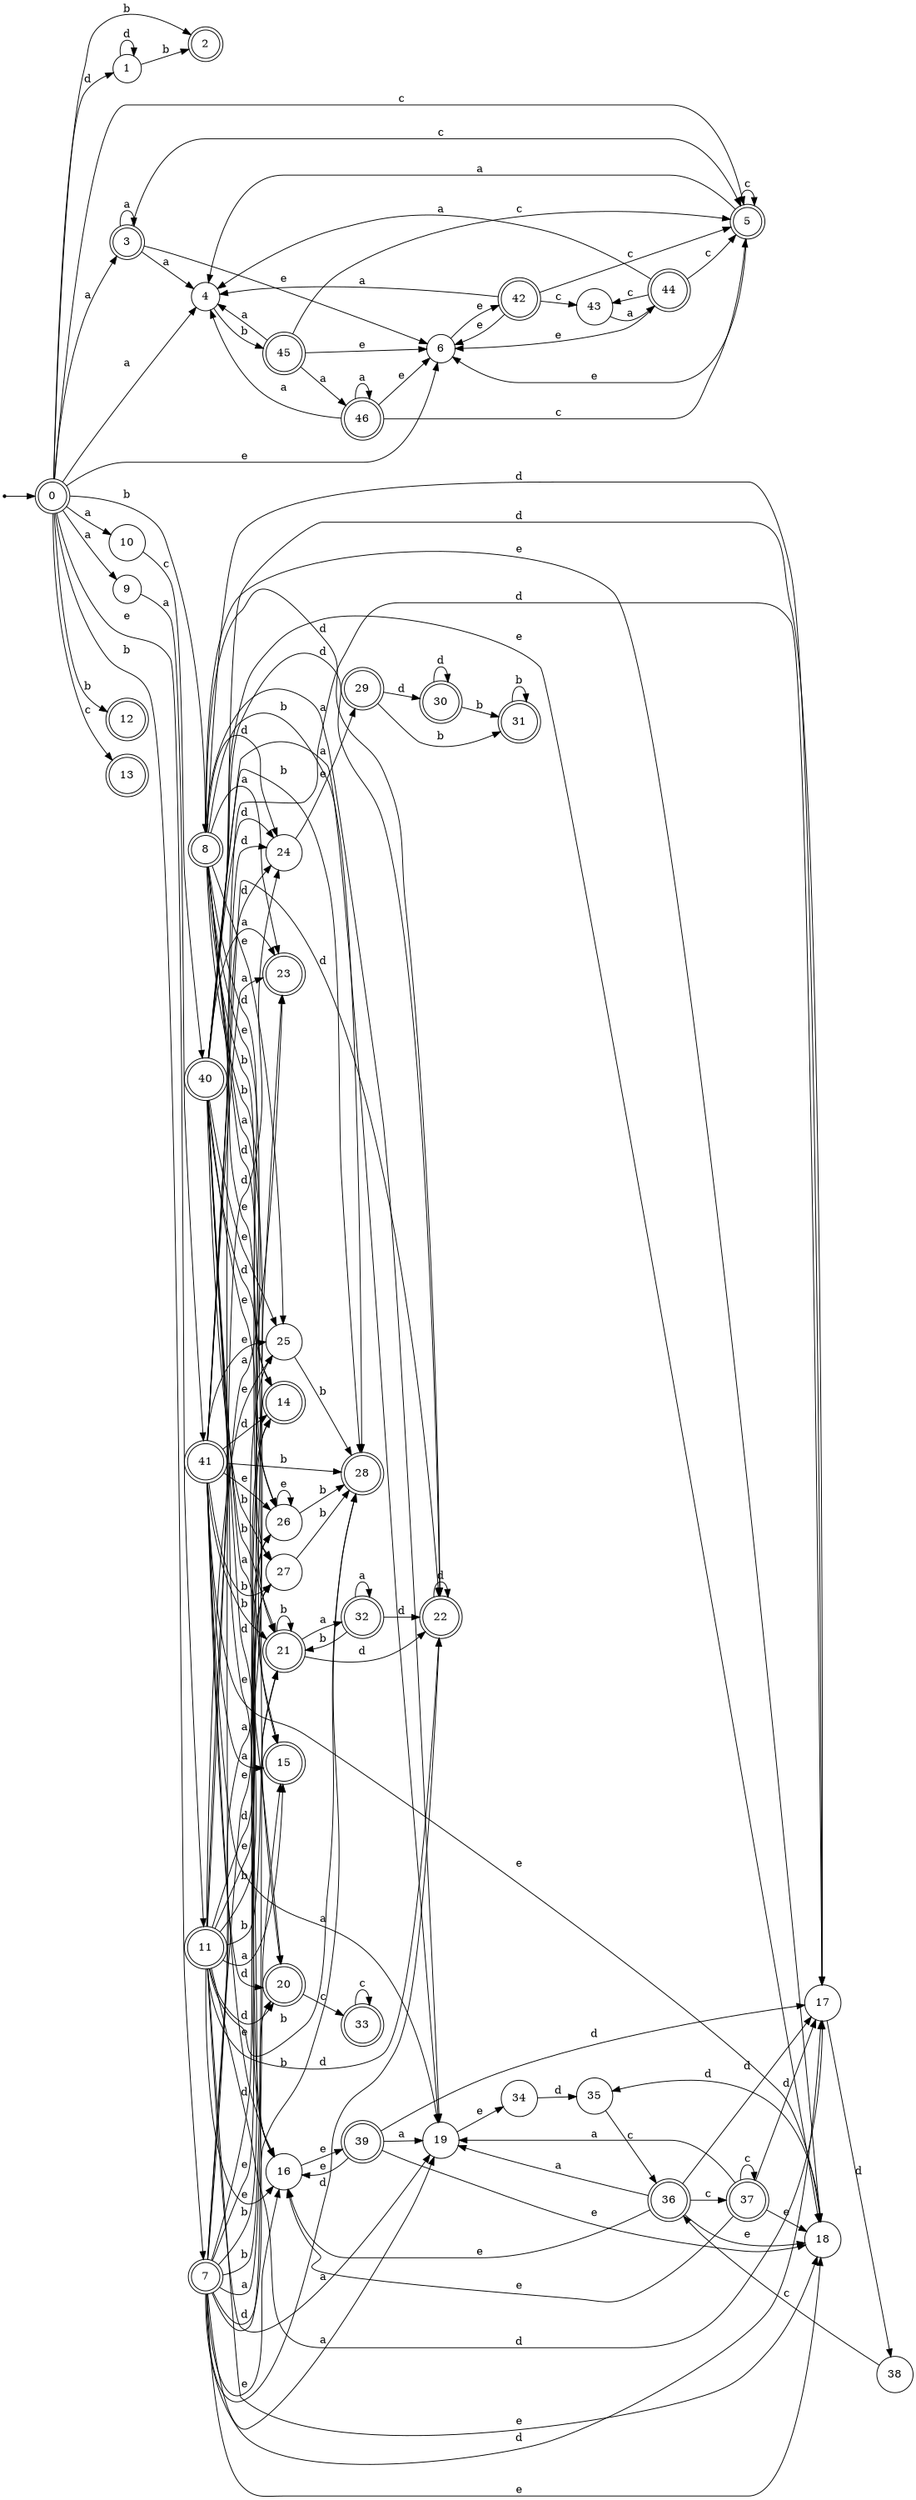 digraph finite_state_machine {
rankdir=LR;
size="20,20";
node [shape = point]; "dummy0"
node [shape = doublecircle]; "0";"dummy0" -> "0";
node [shape = circle]; "1";
node [shape = doublecircle]; "2";node [shape = doublecircle]; "3";node [shape = circle]; "4";
node [shape = doublecircle]; "5";node [shape = circle]; "6";
node [shape = doublecircle]; "7";node [shape = doublecircle]; "8";node [shape = circle]; "9";
node [shape = circle]; "10";
node [shape = doublecircle]; "11";node [shape = doublecircle]; "12";node [shape = doublecircle]; "13";node [shape = doublecircle]; "14";node [shape = doublecircle]; "15";node [shape = circle]; "16";
node [shape = circle]; "17";
node [shape = circle]; "18";
node [shape = circle]; "19";
node [shape = doublecircle]; "20";node [shape = doublecircle]; "21";node [shape = doublecircle]; "22";node [shape = doublecircle]; "23";node [shape = circle]; "24";
node [shape = circle]; "25";
node [shape = circle]; "26";
node [shape = circle]; "27";
node [shape = doublecircle]; "28";node [shape = doublecircle]; "29";node [shape = doublecircle]; "30";node [shape = doublecircle]; "31";node [shape = doublecircle]; "32";node [shape = doublecircle]; "33";node [shape = circle]; "34";
node [shape = circle]; "35";
node [shape = doublecircle]; "36";node [shape = doublecircle]; "37";node [shape = circle]; "38";
node [shape = doublecircle]; "39";node [shape = doublecircle]; "40";node [shape = doublecircle]; "41";node [shape = doublecircle]; "42";node [shape = circle]; "43";
node [shape = doublecircle]; "44";node [shape = doublecircle]; "45";node [shape = doublecircle]; "46";"0" -> "1" [label = "d"];
 "0" -> "8" [label = "b"];
 "0" -> "2" [label = "b"];
 "0" -> "12" [label = "b"];
 "0" -> "7" [label = "b"];
 "0" -> "9" [label = "a"];
 "0" -> "10" [label = "a"];
 "0" -> "3" [label = "a"];
 "0" -> "4" [label = "a"];
 "0" -> "13" [label = "c"];
 "0" -> "5" [label = "c"];
 "0" -> "11" [label = "e"];
 "0" -> "6" [label = "e"];
 "11" -> "17" [label = "d"];
 "11" -> "20" [label = "d"];
 "11" -> "22" [label = "d"];
 "11" -> "24" [label = "d"];
 "11" -> "14" [label = "d"];
 "11" -> "19" [label = "a"];
 "11" -> "23" [label = "a"];
 "11" -> "15" [label = "a"];
 "11" -> "16" [label = "e"];
 "11" -> "25" [label = "e"];
 "11" -> "18" [label = "e"];
 "11" -> "26" [label = "e"];
 "11" -> "27" [label = "b"];
 "11" -> "28" [label = "b"];
 "11" -> "21" [label = "b"];
 "27" -> "28" [label = "b"];
 "26" -> "26" [label = "e"];
 "26" -> "28" [label = "b"];
 "25" -> "28" [label = "b"];
 "24" -> "29" [label = "e"];
 "29" -> "30" [label = "d"];
 "29" -> "31" [label = "b"];
 "31" -> "31" [label = "b"];
 "30" -> "30" [label = "d"];
 "30" -> "31" [label = "b"];
 "22" -> "22" [label = "d"];
 "21" -> "21" [label = "b"];
 "21" -> "32" [label = "a"];
 "21" -> "22" [label = "d"];
 "32" -> "32" [label = "a"];
 "32" -> "21" [label = "b"];
 "32" -> "22" [label = "d"];
 "20" -> "33" [label = "c"];
 "33" -> "33" [label = "c"];
 "19" -> "34" [label = "e"];
 "34" -> "35" [label = "d"];
 "35" -> "36" [label = "c"];
 "36" -> "17" [label = "d"];
 "36" -> "16" [label = "e"];
 "36" -> "18" [label = "e"];
 "36" -> "19" [label = "a"];
 "36" -> "37" [label = "c"];
 "37" -> "37" [label = "c"];
 "37" -> "17" [label = "d"];
 "37" -> "16" [label = "e"];
 "37" -> "18" [label = "e"];
 "37" -> "19" [label = "a"];
 "18" -> "35" [label = "d"];
 "17" -> "38" [label = "d"];
 "38" -> "36" [label = "c"];
 "16" -> "39" [label = "e"];
 "39" -> "16" [label = "e"];
 "39" -> "18" [label = "e"];
 "39" -> "17" [label = "d"];
 "39" -> "19" [label = "a"];
 "10" -> "40" [label = "c"];
 "40" -> "17" [label = "d"];
 "40" -> "20" [label = "d"];
 "40" -> "22" [label = "d"];
 "40" -> "24" [label = "d"];
 "40" -> "14" [label = "d"];
 "40" -> "19" [label = "a"];
 "40" -> "23" [label = "a"];
 "40" -> "15" [label = "a"];
 "40" -> "16" [label = "e"];
 "40" -> "25" [label = "e"];
 "40" -> "18" [label = "e"];
 "40" -> "26" [label = "e"];
 "40" -> "27" [label = "b"];
 "40" -> "28" [label = "b"];
 "40" -> "21" [label = "b"];
 "9" -> "41" [label = "a"];
 "41" -> "17" [label = "d"];
 "41" -> "20" [label = "d"];
 "41" -> "22" [label = "d"];
 "41" -> "24" [label = "d"];
 "41" -> "14" [label = "d"];
 "41" -> "19" [label = "a"];
 "41" -> "23" [label = "a"];
 "41" -> "15" [label = "a"];
 "41" -> "16" [label = "e"];
 "41" -> "25" [label = "e"];
 "41" -> "18" [label = "e"];
 "41" -> "26" [label = "e"];
 "41" -> "27" [label = "b"];
 "41" -> "28" [label = "b"];
 "41" -> "21" [label = "b"];
 "8" -> "17" [label = "d"];
 "8" -> "20" [label = "d"];
 "8" -> "22" [label = "d"];
 "8" -> "24" [label = "d"];
 "8" -> "14" [label = "d"];
 "8" -> "19" [label = "a"];
 "8" -> "23" [label = "a"];
 "8" -> "15" [label = "a"];
 "8" -> "16" [label = "e"];
 "8" -> "25" [label = "e"];
 "8" -> "18" [label = "e"];
 "8" -> "26" [label = "e"];
 "8" -> "27" [label = "b"];
 "8" -> "28" [label = "b"];
 "8" -> "21" [label = "b"];
 "7" -> "17" [label = "d"];
 "7" -> "20" [label = "d"];
 "7" -> "22" [label = "d"];
 "7" -> "24" [label = "d"];
 "7" -> "14" [label = "d"];
 "7" -> "19" [label = "a"];
 "7" -> "23" [label = "a"];
 "7" -> "15" [label = "a"];
 "7" -> "16" [label = "e"];
 "7" -> "25" [label = "e"];
 "7" -> "18" [label = "e"];
 "7" -> "26" [label = "e"];
 "7" -> "27" [label = "b"];
 "7" -> "28" [label = "b"];
 "7" -> "21" [label = "b"];
 "6" -> "42" [label = "e"];
 "42" -> "6" [label = "e"];
 "42" -> "43" [label = "c"];
 "42" -> "5" [label = "c"];
 "42" -> "4" [label = "a"];
 "43" -> "44" [label = "a"];
 "44" -> "43" [label = "c"];
 "44" -> "5" [label = "c"];
 "44" -> "6" [label = "e"];
 "44" -> "4" [label = "a"];
 "5" -> "5" [label = "c"];
 "5" -> "4" [label = "a"];
 "5" -> "6" [label = "e"];
 "4" -> "45" [label = "b"];
 "45" -> "4" [label = "a"];
 "45" -> "46" [label = "a"];
 "45" -> "5" [label = "c"];
 "45" -> "6" [label = "e"];
 "46" -> "4" [label = "a"];
 "46" -> "46" [label = "a"];
 "46" -> "5" [label = "c"];
 "46" -> "6" [label = "e"];
 "3" -> "3" [label = "a"];
 "3" -> "4" [label = "a"];
 "3" -> "5" [label = "c"];
 "3" -> "6" [label = "e"];
 "1" -> "1" [label = "d"];
 "1" -> "2" [label = "b"];
 }

